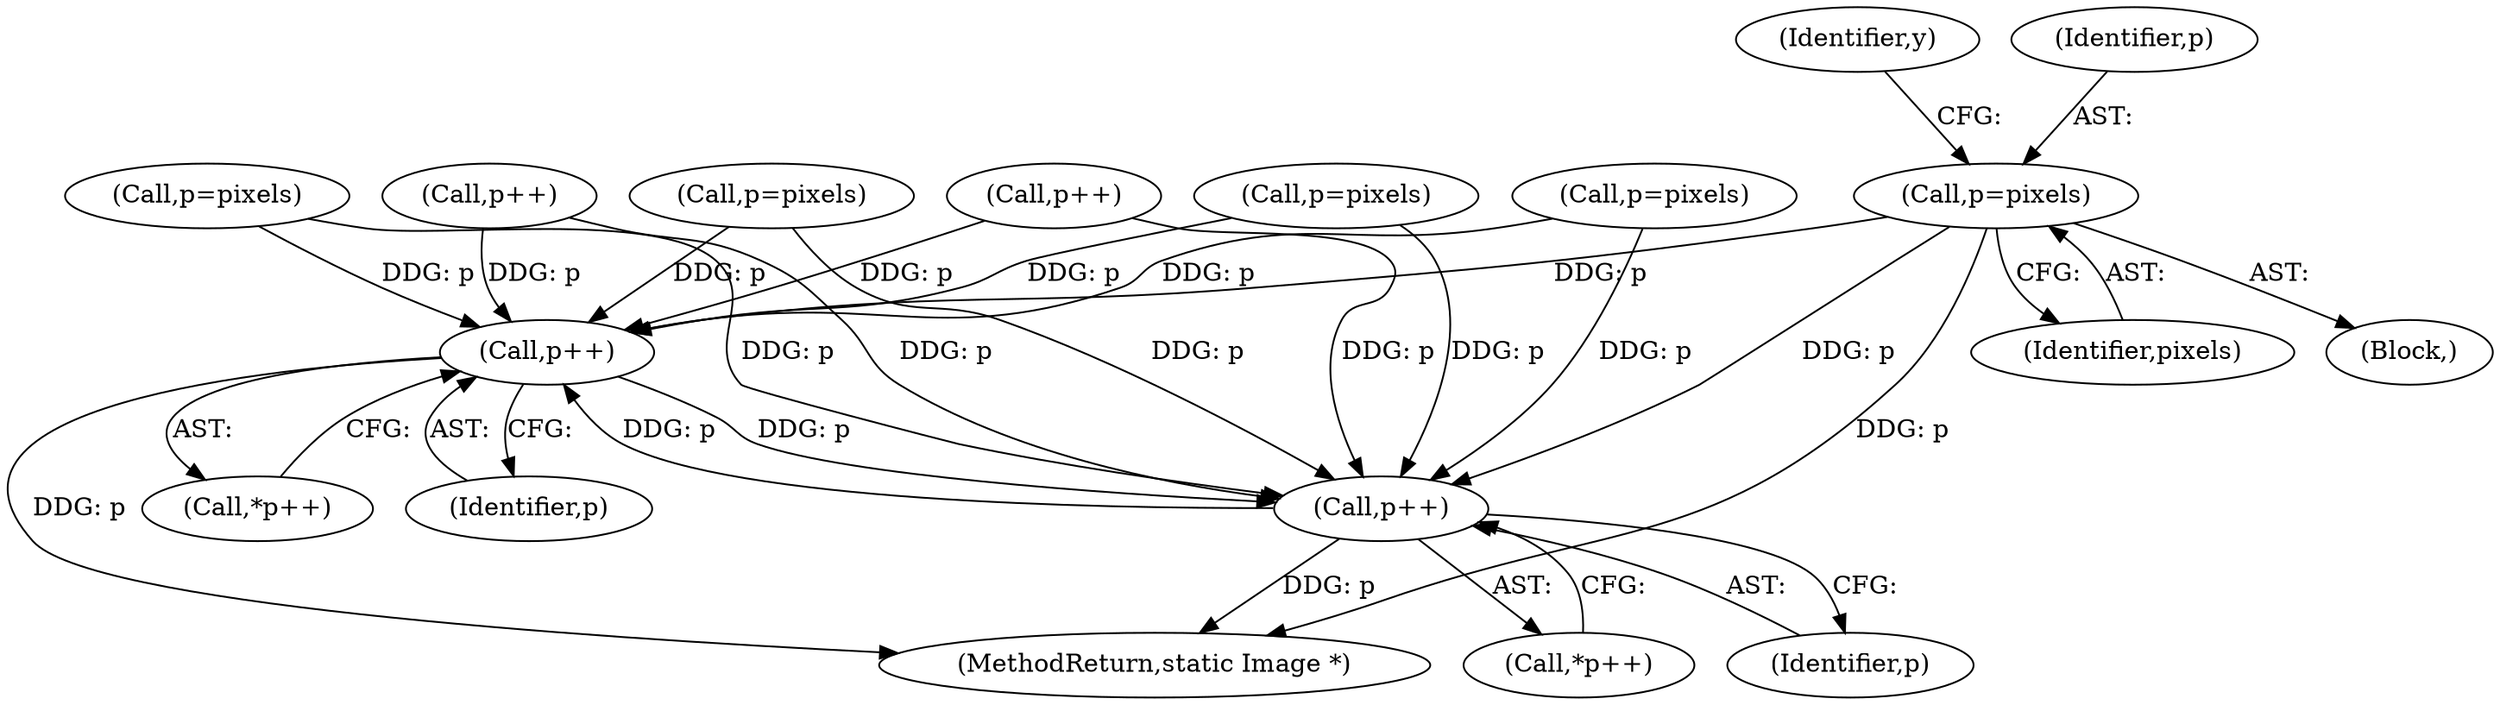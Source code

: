 digraph "0_ImageMagick_f6e9d0d9955e85bdd7540b251cd50d598dacc5e6_31@pointer" {
"1000466" [label="(Call,p=pixels)"];
"1000364" [label="(Call,p++)"];
"1000487" [label="(Call,p++)"];
"1000365" [label="(Identifier,p)"];
"1000430" [label="(Call,p++)"];
"1000487" [label="(Call,p++)"];
"1000400" [label="(Call,p=pixels)"];
"1000611" [label="(MethodReturn,static Image *)"];
"1000589" [label="(Call,p=pixels)"];
"1000470" [label="(Identifier,y)"];
"1000467" [label="(Identifier,p)"];
"1000364" [label="(Call,p++)"];
"1000468" [label="(Identifier,pixels)"];
"1000363" [label="(Call,*p++)"];
"1000523" [label="(Call,p=pixels)"];
"1000486" [label="(Call,*p++)"];
"1000553" [label="(Call,p++)"];
"1000488" [label="(Identifier,p)"];
"1000306" [label="(Call,p=pixels)"];
"1000377" [label="(Block,)"];
"1000466" [label="(Call,p=pixels)"];
"1000466" -> "1000377"  [label="AST: "];
"1000466" -> "1000468"  [label="CFG: "];
"1000467" -> "1000466"  [label="AST: "];
"1000468" -> "1000466"  [label="AST: "];
"1000470" -> "1000466"  [label="CFG: "];
"1000466" -> "1000611"  [label="DDG: p"];
"1000466" -> "1000364"  [label="DDG: p"];
"1000466" -> "1000487"  [label="DDG: p"];
"1000364" -> "1000363"  [label="AST: "];
"1000364" -> "1000365"  [label="CFG: "];
"1000365" -> "1000364"  [label="AST: "];
"1000363" -> "1000364"  [label="CFG: "];
"1000364" -> "1000611"  [label="DDG: p"];
"1000523" -> "1000364"  [label="DDG: p"];
"1000589" -> "1000364"  [label="DDG: p"];
"1000553" -> "1000364"  [label="DDG: p"];
"1000487" -> "1000364"  [label="DDG: p"];
"1000400" -> "1000364"  [label="DDG: p"];
"1000430" -> "1000364"  [label="DDG: p"];
"1000306" -> "1000364"  [label="DDG: p"];
"1000364" -> "1000487"  [label="DDG: p"];
"1000487" -> "1000486"  [label="AST: "];
"1000487" -> "1000488"  [label="CFG: "];
"1000488" -> "1000487"  [label="AST: "];
"1000486" -> "1000487"  [label="CFG: "];
"1000487" -> "1000611"  [label="DDG: p"];
"1000523" -> "1000487"  [label="DDG: p"];
"1000589" -> "1000487"  [label="DDG: p"];
"1000553" -> "1000487"  [label="DDG: p"];
"1000400" -> "1000487"  [label="DDG: p"];
"1000430" -> "1000487"  [label="DDG: p"];
"1000306" -> "1000487"  [label="DDG: p"];
}
